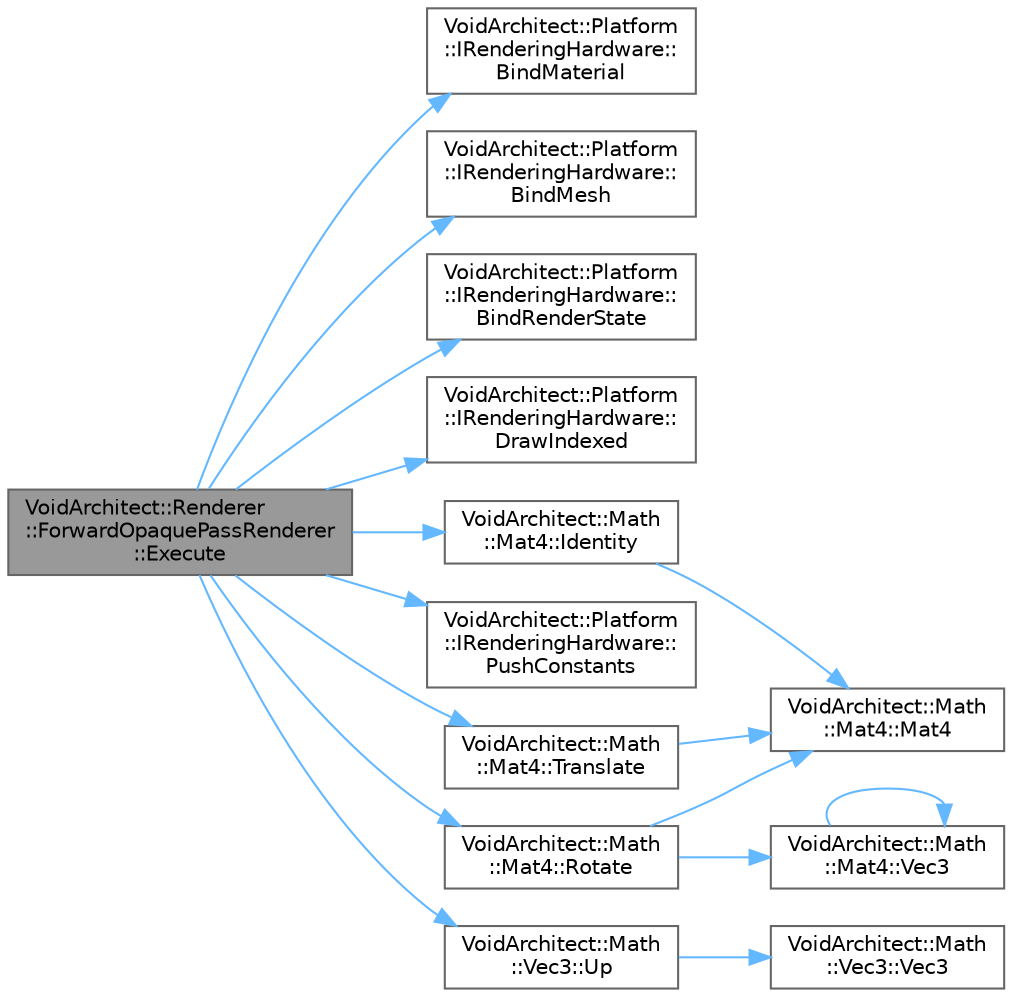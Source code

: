 digraph "VoidArchitect::Renderer::ForwardOpaquePassRenderer::Execute"
{
 // LATEX_PDF_SIZE
  bgcolor="transparent";
  edge [fontname=Helvetica,fontsize=10,labelfontname=Helvetica,labelfontsize=10];
  node [fontname=Helvetica,fontsize=10,shape=box,height=0.2,width=0.4];
  rankdir="LR";
  Node1 [id="Node000001",label="VoidArchitect::Renderer\l::ForwardOpaquePassRenderer\l::Execute",height=0.2,width=0.4,color="gray40", fillcolor="grey60", style="filled", fontcolor="black",tooltip=" "];
  Node1 -> Node2 [id="edge1_Node000001_Node000002",color="steelblue1",style="solid",tooltip=" "];
  Node2 [id="Node000002",label="VoidArchitect::Platform\l::IRenderingHardware::\lBindMaterial",height=0.2,width=0.4,color="grey40", fillcolor="white", style="filled",URL="$class_void_architect_1_1_platform_1_1_i_rendering_hardware.html#ad327de1ab92c048d2dca2cee178595b2",tooltip=" "];
  Node1 -> Node3 [id="edge2_Node000001_Node000003",color="steelblue1",style="solid",tooltip=" "];
  Node3 [id="Node000003",label="VoidArchitect::Platform\l::IRenderingHardware::\lBindMesh",height=0.2,width=0.4,color="grey40", fillcolor="white", style="filled",URL="$class_void_architect_1_1_platform_1_1_i_rendering_hardware.html#a664de82e17bc4a06546a7e141d89e7d0",tooltip=" "];
  Node1 -> Node4 [id="edge3_Node000001_Node000004",color="steelblue1",style="solid",tooltip=" "];
  Node4 [id="Node000004",label="VoidArchitect::Platform\l::IRenderingHardware::\lBindRenderState",height=0.2,width=0.4,color="grey40", fillcolor="white", style="filled",URL="$class_void_architect_1_1_platform_1_1_i_rendering_hardware.html#a41591c2501c74aabdd7bbf4399be740d",tooltip=" "];
  Node1 -> Node5 [id="edge4_Node000001_Node000005",color="steelblue1",style="solid",tooltip=" "];
  Node5 [id="Node000005",label="VoidArchitect::Platform\l::IRenderingHardware::\lDrawIndexed",height=0.2,width=0.4,color="grey40", fillcolor="white", style="filled",URL="$class_void_architect_1_1_platform_1_1_i_rendering_hardware.html#a8ed010ccaa0a2fefd848048907ca8142",tooltip=" "];
  Node1 -> Node6 [id="edge5_Node000001_Node000006",color="steelblue1",style="solid",tooltip=" "];
  Node6 [id="Node000006",label="VoidArchitect::Math\l::Mat4::Identity",height=0.2,width=0.4,color="grey40", fillcolor="white", style="filled",URL="$class_void_architect_1_1_math_1_1_mat4.html#af6326eb56d7471686040300fb3db12ee",tooltip=" "];
  Node6 -> Node7 [id="edge6_Node000006_Node000007",color="steelblue1",style="solid",tooltip=" "];
  Node7 [id="Node000007",label="VoidArchitect::Math\l::Mat4::Mat4",height=0.2,width=0.4,color="grey40", fillcolor="white", style="filled",URL="$class_void_architect_1_1_math_1_1_mat4.html#a6b7a052d1b04aa2b5c902a58a0966669",tooltip=" "];
  Node1 -> Node8 [id="edge7_Node000001_Node000008",color="steelblue1",style="solid",tooltip=" "];
  Node8 [id="Node000008",label="VoidArchitect::Platform\l::IRenderingHardware::\lPushConstants",height=0.2,width=0.4,color="grey40", fillcolor="white", style="filled",URL="$class_void_architect_1_1_platform_1_1_i_rendering_hardware.html#a808d345031ad078728d0dec569255bbb",tooltip=" "];
  Node1 -> Node9 [id="edge8_Node000001_Node000009",color="steelblue1",style="solid",tooltip=" "];
  Node9 [id="Node000009",label="VoidArchitect::Math\l::Mat4::Rotate",height=0.2,width=0.4,color="grey40", fillcolor="white", style="filled",URL="$class_void_architect_1_1_math_1_1_mat4.html#ae76a3668fbccde728366ebfa8e9361cf",tooltip=" "];
  Node9 -> Node7 [id="edge9_Node000009_Node000007",color="steelblue1",style="solid",tooltip=" "];
  Node9 -> Node10 [id="edge10_Node000009_Node000010",color="steelblue1",style="solid",tooltip=" "];
  Node10 [id="Node000010",label="VoidArchitect::Math\l::Mat4::Vec3",height=0.2,width=0.4,color="grey40", fillcolor="white", style="filled",URL="$class_void_architect_1_1_math_1_1_mat4.html#a8ca1f192d1d1cbfd8a56bf53d036c42b",tooltip=" "];
  Node10 -> Node10 [id="edge11_Node000010_Node000010",color="steelblue1",style="solid",tooltip=" "];
  Node1 -> Node11 [id="edge12_Node000001_Node000011",color="steelblue1",style="solid",tooltip=" "];
  Node11 [id="Node000011",label="VoidArchitect::Math\l::Mat4::Translate",height=0.2,width=0.4,color="grey40", fillcolor="white", style="filled",URL="$class_void_architect_1_1_math_1_1_mat4.html#abc754f68a15952dac8613c2ffeb3e629",tooltip=" "];
  Node11 -> Node7 [id="edge13_Node000011_Node000007",color="steelblue1",style="solid",tooltip=" "];
  Node1 -> Node12 [id="edge14_Node000001_Node000012",color="steelblue1",style="solid",tooltip=" "];
  Node12 [id="Node000012",label="VoidArchitect::Math\l::Vec3::Up",height=0.2,width=0.4,color="grey40", fillcolor="white", style="filled",URL="$class_void_architect_1_1_math_1_1_vec3.html#affad2b928c3b39d684875df7cdc551d3",tooltip=" "];
  Node12 -> Node13 [id="edge15_Node000012_Node000013",color="steelblue1",style="solid",tooltip=" "];
  Node13 [id="Node000013",label="VoidArchitect::Math\l::Vec3::Vec3",height=0.2,width=0.4,color="grey40", fillcolor="white", style="filled",URL="$class_void_architect_1_1_math_1_1_vec3.html#aca594eef688919467165eb6595839832",tooltip=" "];
}
